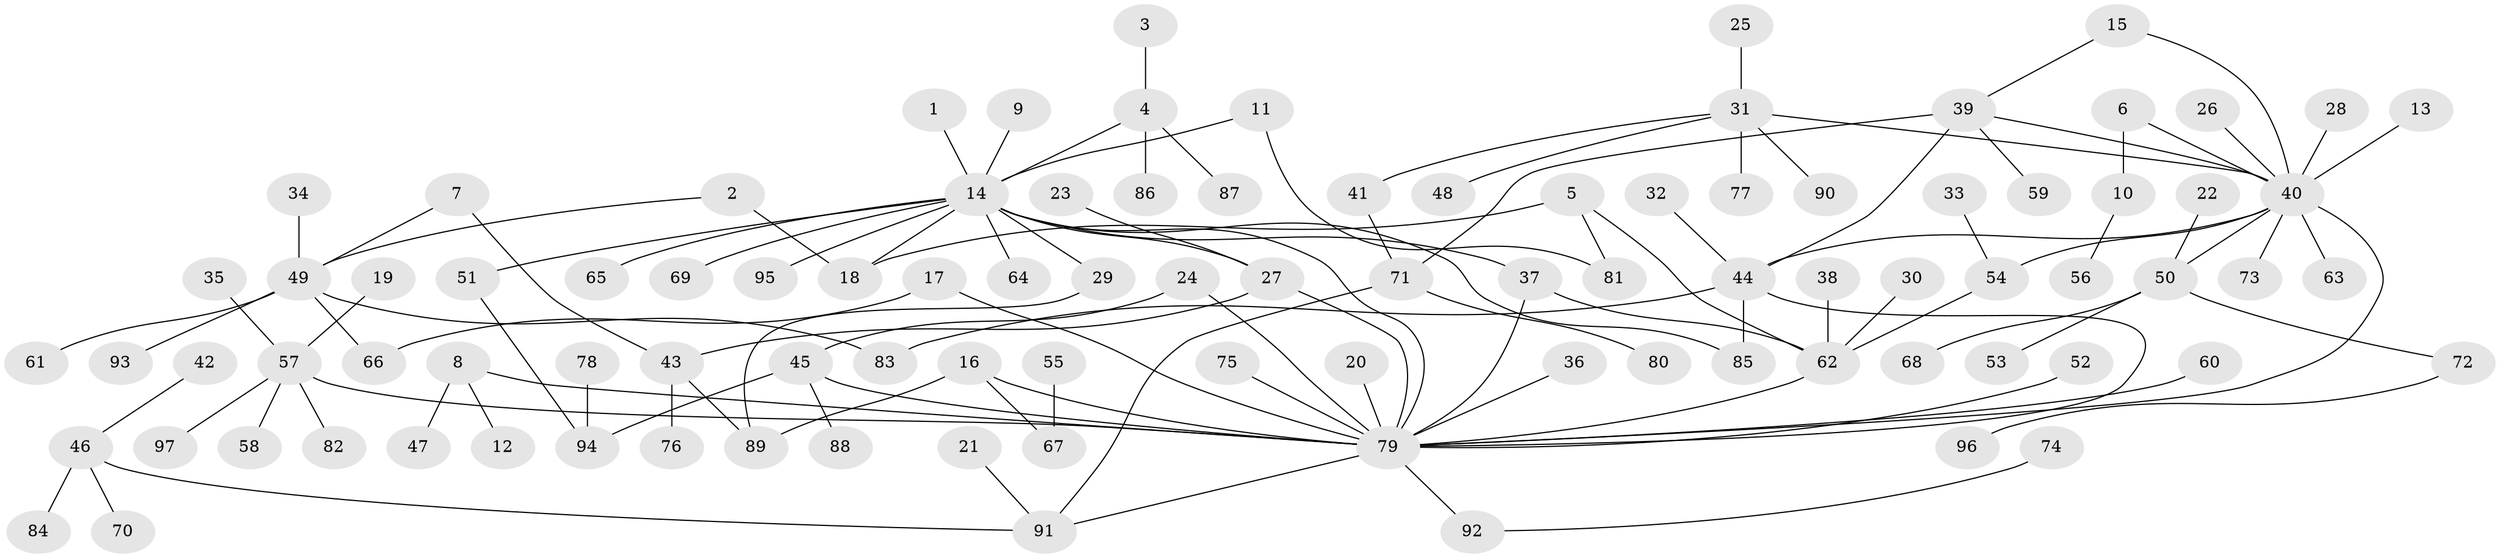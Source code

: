 // original degree distribution, {4: 0.050359712230215826, 17: 0.007194244604316547, 22: 0.007194244604316547, 14: 0.007194244604316547, 5: 0.04316546762589928, 8: 0.014388489208633094, 2: 0.22302158273381295, 1: 0.5611510791366906, 3: 0.050359712230215826, 6: 0.007194244604316547, 7: 0.02877697841726619}
// Generated by graph-tools (version 1.1) at 2025/36/03/04/25 23:36:52]
// undirected, 97 vertices, 115 edges
graph export_dot {
  node [color=gray90,style=filled];
  1;
  2;
  3;
  4;
  5;
  6;
  7;
  8;
  9;
  10;
  11;
  12;
  13;
  14;
  15;
  16;
  17;
  18;
  19;
  20;
  21;
  22;
  23;
  24;
  25;
  26;
  27;
  28;
  29;
  30;
  31;
  32;
  33;
  34;
  35;
  36;
  37;
  38;
  39;
  40;
  41;
  42;
  43;
  44;
  45;
  46;
  47;
  48;
  49;
  50;
  51;
  52;
  53;
  54;
  55;
  56;
  57;
  58;
  59;
  60;
  61;
  62;
  63;
  64;
  65;
  66;
  67;
  68;
  69;
  70;
  71;
  72;
  73;
  74;
  75;
  76;
  77;
  78;
  79;
  80;
  81;
  82;
  83;
  84;
  85;
  86;
  87;
  88;
  89;
  90;
  91;
  92;
  93;
  94;
  95;
  96;
  97;
  1 -- 14 [weight=1.0];
  2 -- 18 [weight=1.0];
  2 -- 49 [weight=1.0];
  3 -- 4 [weight=1.0];
  4 -- 14 [weight=1.0];
  4 -- 86 [weight=1.0];
  4 -- 87 [weight=1.0];
  5 -- 18 [weight=1.0];
  5 -- 62 [weight=1.0];
  5 -- 81 [weight=1.0];
  6 -- 10 [weight=1.0];
  6 -- 40 [weight=1.0];
  7 -- 43 [weight=1.0];
  7 -- 49 [weight=1.0];
  8 -- 12 [weight=1.0];
  8 -- 47 [weight=1.0];
  8 -- 79 [weight=2.0];
  9 -- 14 [weight=1.0];
  10 -- 56 [weight=1.0];
  11 -- 14 [weight=1.0];
  11 -- 81 [weight=1.0];
  13 -- 40 [weight=1.0];
  14 -- 18 [weight=1.0];
  14 -- 27 [weight=1.0];
  14 -- 29 [weight=1.0];
  14 -- 37 [weight=1.0];
  14 -- 51 [weight=1.0];
  14 -- 64 [weight=1.0];
  14 -- 65 [weight=1.0];
  14 -- 69 [weight=1.0];
  14 -- 79 [weight=1.0];
  14 -- 85 [weight=1.0];
  14 -- 95 [weight=1.0];
  15 -- 39 [weight=1.0];
  15 -- 40 [weight=1.0];
  16 -- 67 [weight=1.0];
  16 -- 79 [weight=1.0];
  16 -- 89 [weight=1.0];
  17 -- 66 [weight=1.0];
  17 -- 79 [weight=1.0];
  19 -- 57 [weight=1.0];
  20 -- 79 [weight=1.0];
  21 -- 91 [weight=1.0];
  22 -- 50 [weight=1.0];
  23 -- 27 [weight=1.0];
  24 -- 45 [weight=1.0];
  24 -- 79 [weight=1.0];
  25 -- 31 [weight=1.0];
  26 -- 40 [weight=1.0];
  27 -- 43 [weight=1.0];
  27 -- 79 [weight=1.0];
  28 -- 40 [weight=1.0];
  29 -- 89 [weight=1.0];
  30 -- 62 [weight=1.0];
  31 -- 40 [weight=1.0];
  31 -- 41 [weight=1.0];
  31 -- 48 [weight=1.0];
  31 -- 77 [weight=1.0];
  31 -- 90 [weight=1.0];
  32 -- 44 [weight=1.0];
  33 -- 54 [weight=1.0];
  34 -- 49 [weight=1.0];
  35 -- 57 [weight=1.0];
  36 -- 79 [weight=1.0];
  37 -- 62 [weight=1.0];
  37 -- 79 [weight=1.0];
  38 -- 62 [weight=1.0];
  39 -- 40 [weight=1.0];
  39 -- 44 [weight=2.0];
  39 -- 59 [weight=1.0];
  39 -- 71 [weight=1.0];
  40 -- 44 [weight=1.0];
  40 -- 50 [weight=1.0];
  40 -- 54 [weight=1.0];
  40 -- 63 [weight=1.0];
  40 -- 73 [weight=1.0];
  40 -- 79 [weight=1.0];
  41 -- 71 [weight=1.0];
  42 -- 46 [weight=1.0];
  43 -- 76 [weight=1.0];
  43 -- 89 [weight=1.0];
  44 -- 79 [weight=1.0];
  44 -- 83 [weight=1.0];
  44 -- 85 [weight=1.0];
  45 -- 79 [weight=1.0];
  45 -- 88 [weight=1.0];
  45 -- 94 [weight=1.0];
  46 -- 70 [weight=1.0];
  46 -- 84 [weight=1.0];
  46 -- 91 [weight=1.0];
  49 -- 61 [weight=1.0];
  49 -- 66 [weight=1.0];
  49 -- 83 [weight=1.0];
  49 -- 93 [weight=1.0];
  50 -- 53 [weight=1.0];
  50 -- 68 [weight=2.0];
  50 -- 72 [weight=1.0];
  51 -- 94 [weight=1.0];
  52 -- 79 [weight=1.0];
  54 -- 62 [weight=1.0];
  55 -- 67 [weight=1.0];
  57 -- 58 [weight=1.0];
  57 -- 79 [weight=1.0];
  57 -- 82 [weight=1.0];
  57 -- 97 [weight=1.0];
  60 -- 79 [weight=1.0];
  62 -- 79 [weight=1.0];
  71 -- 80 [weight=1.0];
  71 -- 91 [weight=1.0];
  72 -- 96 [weight=1.0];
  74 -- 92 [weight=1.0];
  75 -- 79 [weight=1.0];
  78 -- 94 [weight=1.0];
  79 -- 91 [weight=1.0];
  79 -- 92 [weight=1.0];
}
